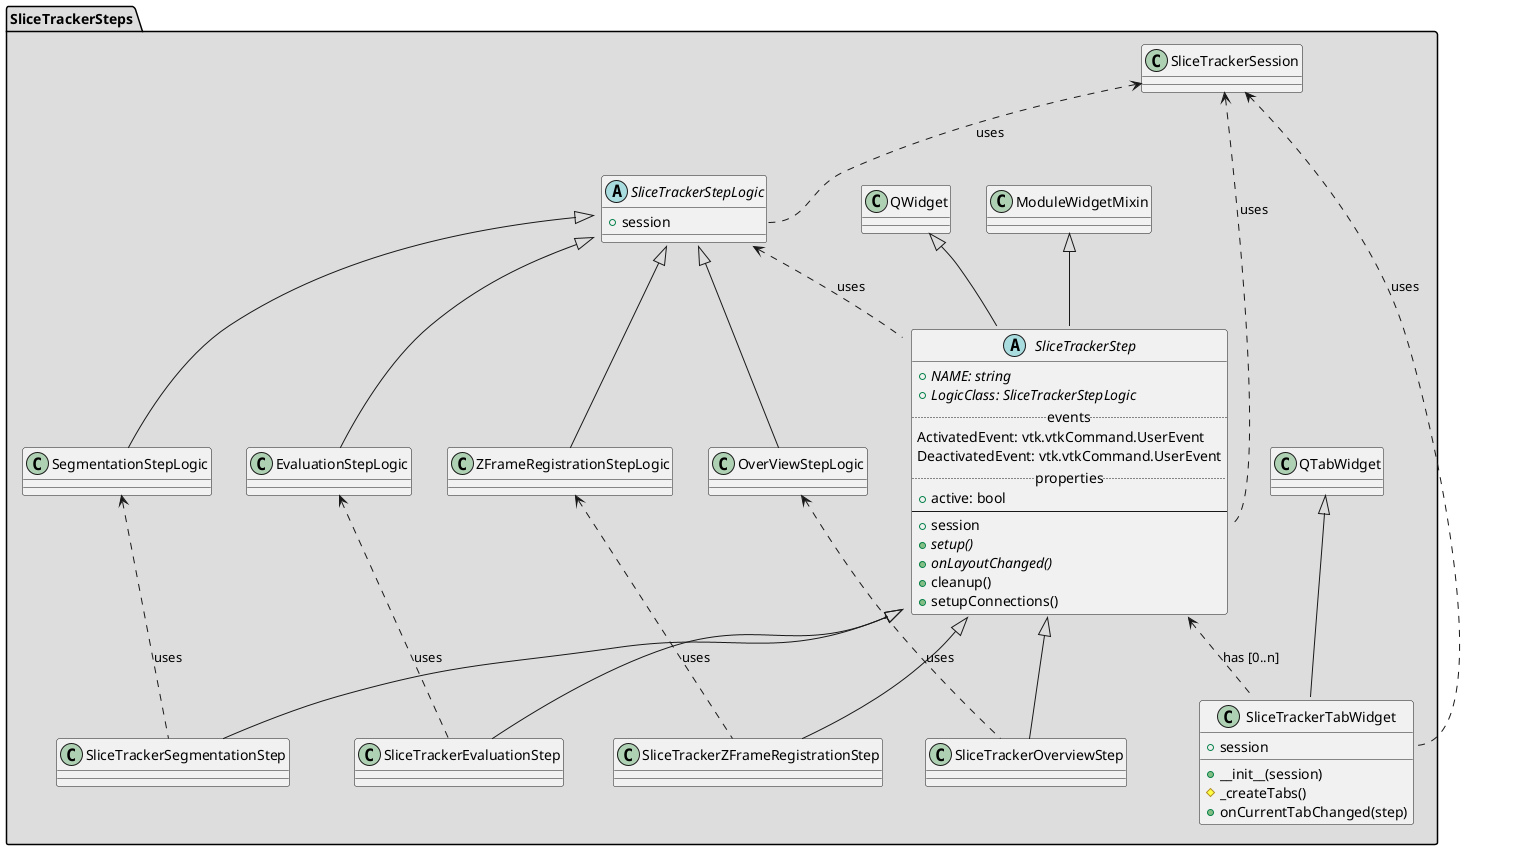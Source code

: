 @startuml

package "SliceTrackerSteps" #DDDDDD {


  QTabWidget <|-- SliceTrackerTabWidget
  SliceTrackerStep <.. SliceTrackerTabWidget::steps: has [0..n]

  class SliceTrackerTabWidget {
    + session
    + __init__(session)
    # _createTabs()
    + onCurrentTabChanged(step)
  }

  ModuleWidgetMixin <|-- SliceTrackerStep
  QWidget <|-- SliceTrackerStep

  abstract class SliceTrackerStep {
    + {abstract} NAME: string
    + {abstract} LogicClass: SliceTrackerStepLogic
    .. events ..
    ActivatedEvent: vtk.vtkCommand.UserEvent
    DeactivatedEvent: vtk.vtkCommand.UserEvent
    .. properties ..
    + active: bool
    --
    + session
    + {abstract} setup()
    + {abstract} onLayoutChanged()
    + cleanup()
    + setupConnections()
  }

  abstract class SliceTrackerStepLogic {
    + session
  }

  class SliceTrackerOverviewStep {

  }

  'SliceTrackerSession "0" --> "*" SliceTrackerStep

  'class OverViewStepLogic
  'class SegmentationStepLogic
  'class ZFrameRegistrationStepLogic
  'class EvaluationStepLogic
  '
  SliceTrackerStepLogic <|-- OverViewStepLogic
  SliceTrackerStepLogic <|-- SegmentationStepLogic
  SliceTrackerStepLogic <|-- ZFrameRegistrationStepLogic
  SliceTrackerStepLogic <|-- EvaluationStepLogic

  SliceTrackerStep <|-- SliceTrackerOverviewStep
  SliceTrackerStep <|-- SliceTrackerSegmentationStep
  SliceTrackerStep <|-- SliceTrackerZFrameRegistrationStep
  SliceTrackerStep <|-- SliceTrackerEvaluationStep

  OverViewStepLogic <.. SliceTrackerOverviewStep: uses
  SegmentationStepLogic <.. SliceTrackerSegmentationStep: uses
  ZFrameRegistrationStepLogic <.. SliceTrackerZFrameRegistrationStep: uses
  EvaluationStepLogic <.. SliceTrackerEvaluationStep: uses

  SliceTrackerStepLogic <.. SliceTrackerStep : uses

  SliceTrackerSession <.. SliceTrackerStep::session : uses
  SliceTrackerSession <.. SliceTrackerStepLogic::session: uses
  SliceTrackerSession <.. SliceTrackerTabWidget::session: uses
}



@enduml